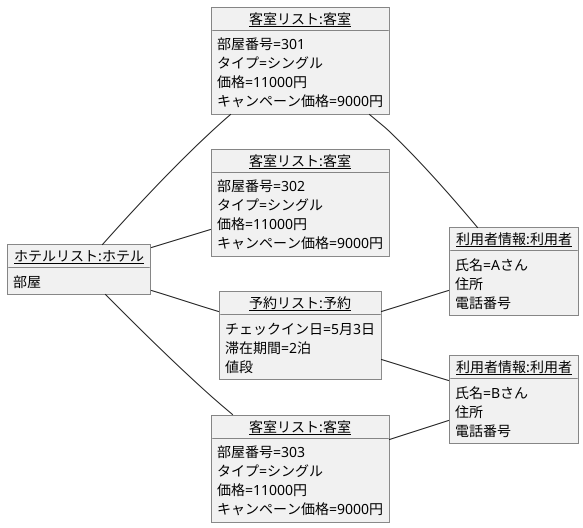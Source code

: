 @startuml 演習3-5
    left to right direction
    object "<u>ホテルリスト:ホテル</u>" as hotel{
        部屋
    }

    object "<u>客室リスト:客室</u>" as room1{
        部屋番号=301
        タイプ=シングル
        価格=11000円
        キャンペーン価格=9000円
    }

    object "<u>客室リスト:客室</u>" as room2{
        部屋番号=302
        タイプ=シングル
        価格=11000円
        キャンペーン価格=9000円
    }
    
    object "<u>客室リスト:客室</u>" as room3{
        部屋番号=303
        タイプ=シングル
        価格=11000円
        キャンペーン価格=9000円
    }

    object "<u>予約リスト:予約" as reservation{
        チェックイン日=5月3日
        滞在期間=2泊
        値段
    }

    object "<u>利用者情報:利用者</u>" as user1{
        氏名=Aさん
        住所
        電話番号
    }

    object "<u>利用者情報:利用者</u>" as user2{
        氏名=Bさん
        住所
        電話番号
    }

    hotel -- room1
    hotel -- room2
    hotel -- room3
    hotel -- reservation
    reservation -- user1
    reservation -- user2
    room1 -- user1
    room3 -- user2
@enduml